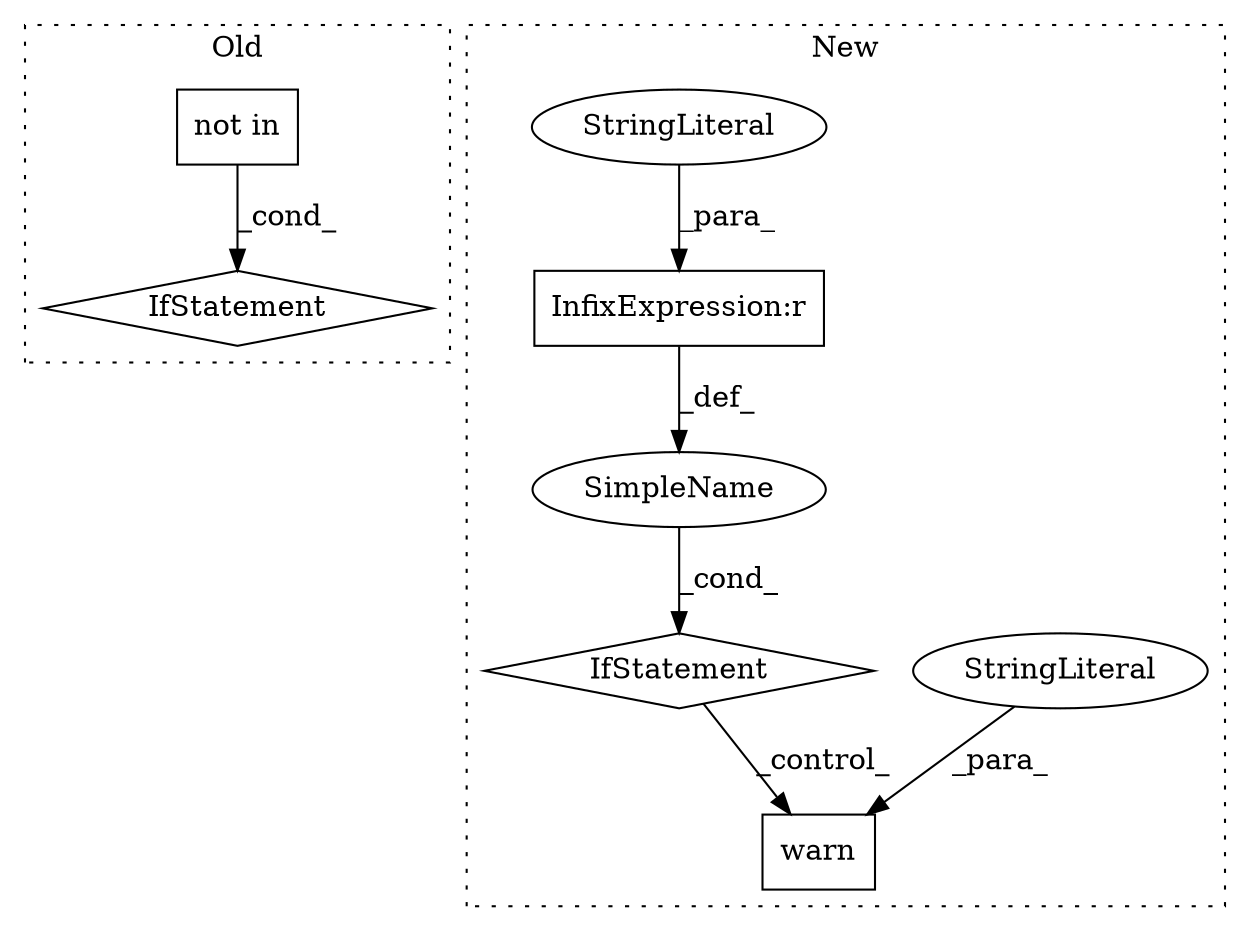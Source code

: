 digraph G {
subgraph cluster0 {
1 [label="not in" a="108" s="27627" l="48" shape="box"];
3 [label="IfStatement" a="25" s="27600,27676" l="4,2" shape="diamond"];
label = "Old";
style="dotted";
}
subgraph cluster1 {
2 [label="warn" a="32" s="27779,28095" l="5,1" shape="box"];
4 [label="IfStatement" a="25" s="27742,27760" l="4,2" shape="diamond"];
5 [label="SimpleName" a="42" s="" l="" shape="ellipse"];
6 [label="StringLiteral" a="45" s="27784" l="311" shape="ellipse"];
7 [label="InfixExpression:r" a="27" s="27750" l="4" shape="box"];
8 [label="StringLiteral" a="45" s="27754" l="6" shape="ellipse"];
label = "New";
style="dotted";
}
1 -> 3 [label="_cond_"];
4 -> 2 [label="_control_"];
5 -> 4 [label="_cond_"];
6 -> 2 [label="_para_"];
7 -> 5 [label="_def_"];
8 -> 7 [label="_para_"];
}